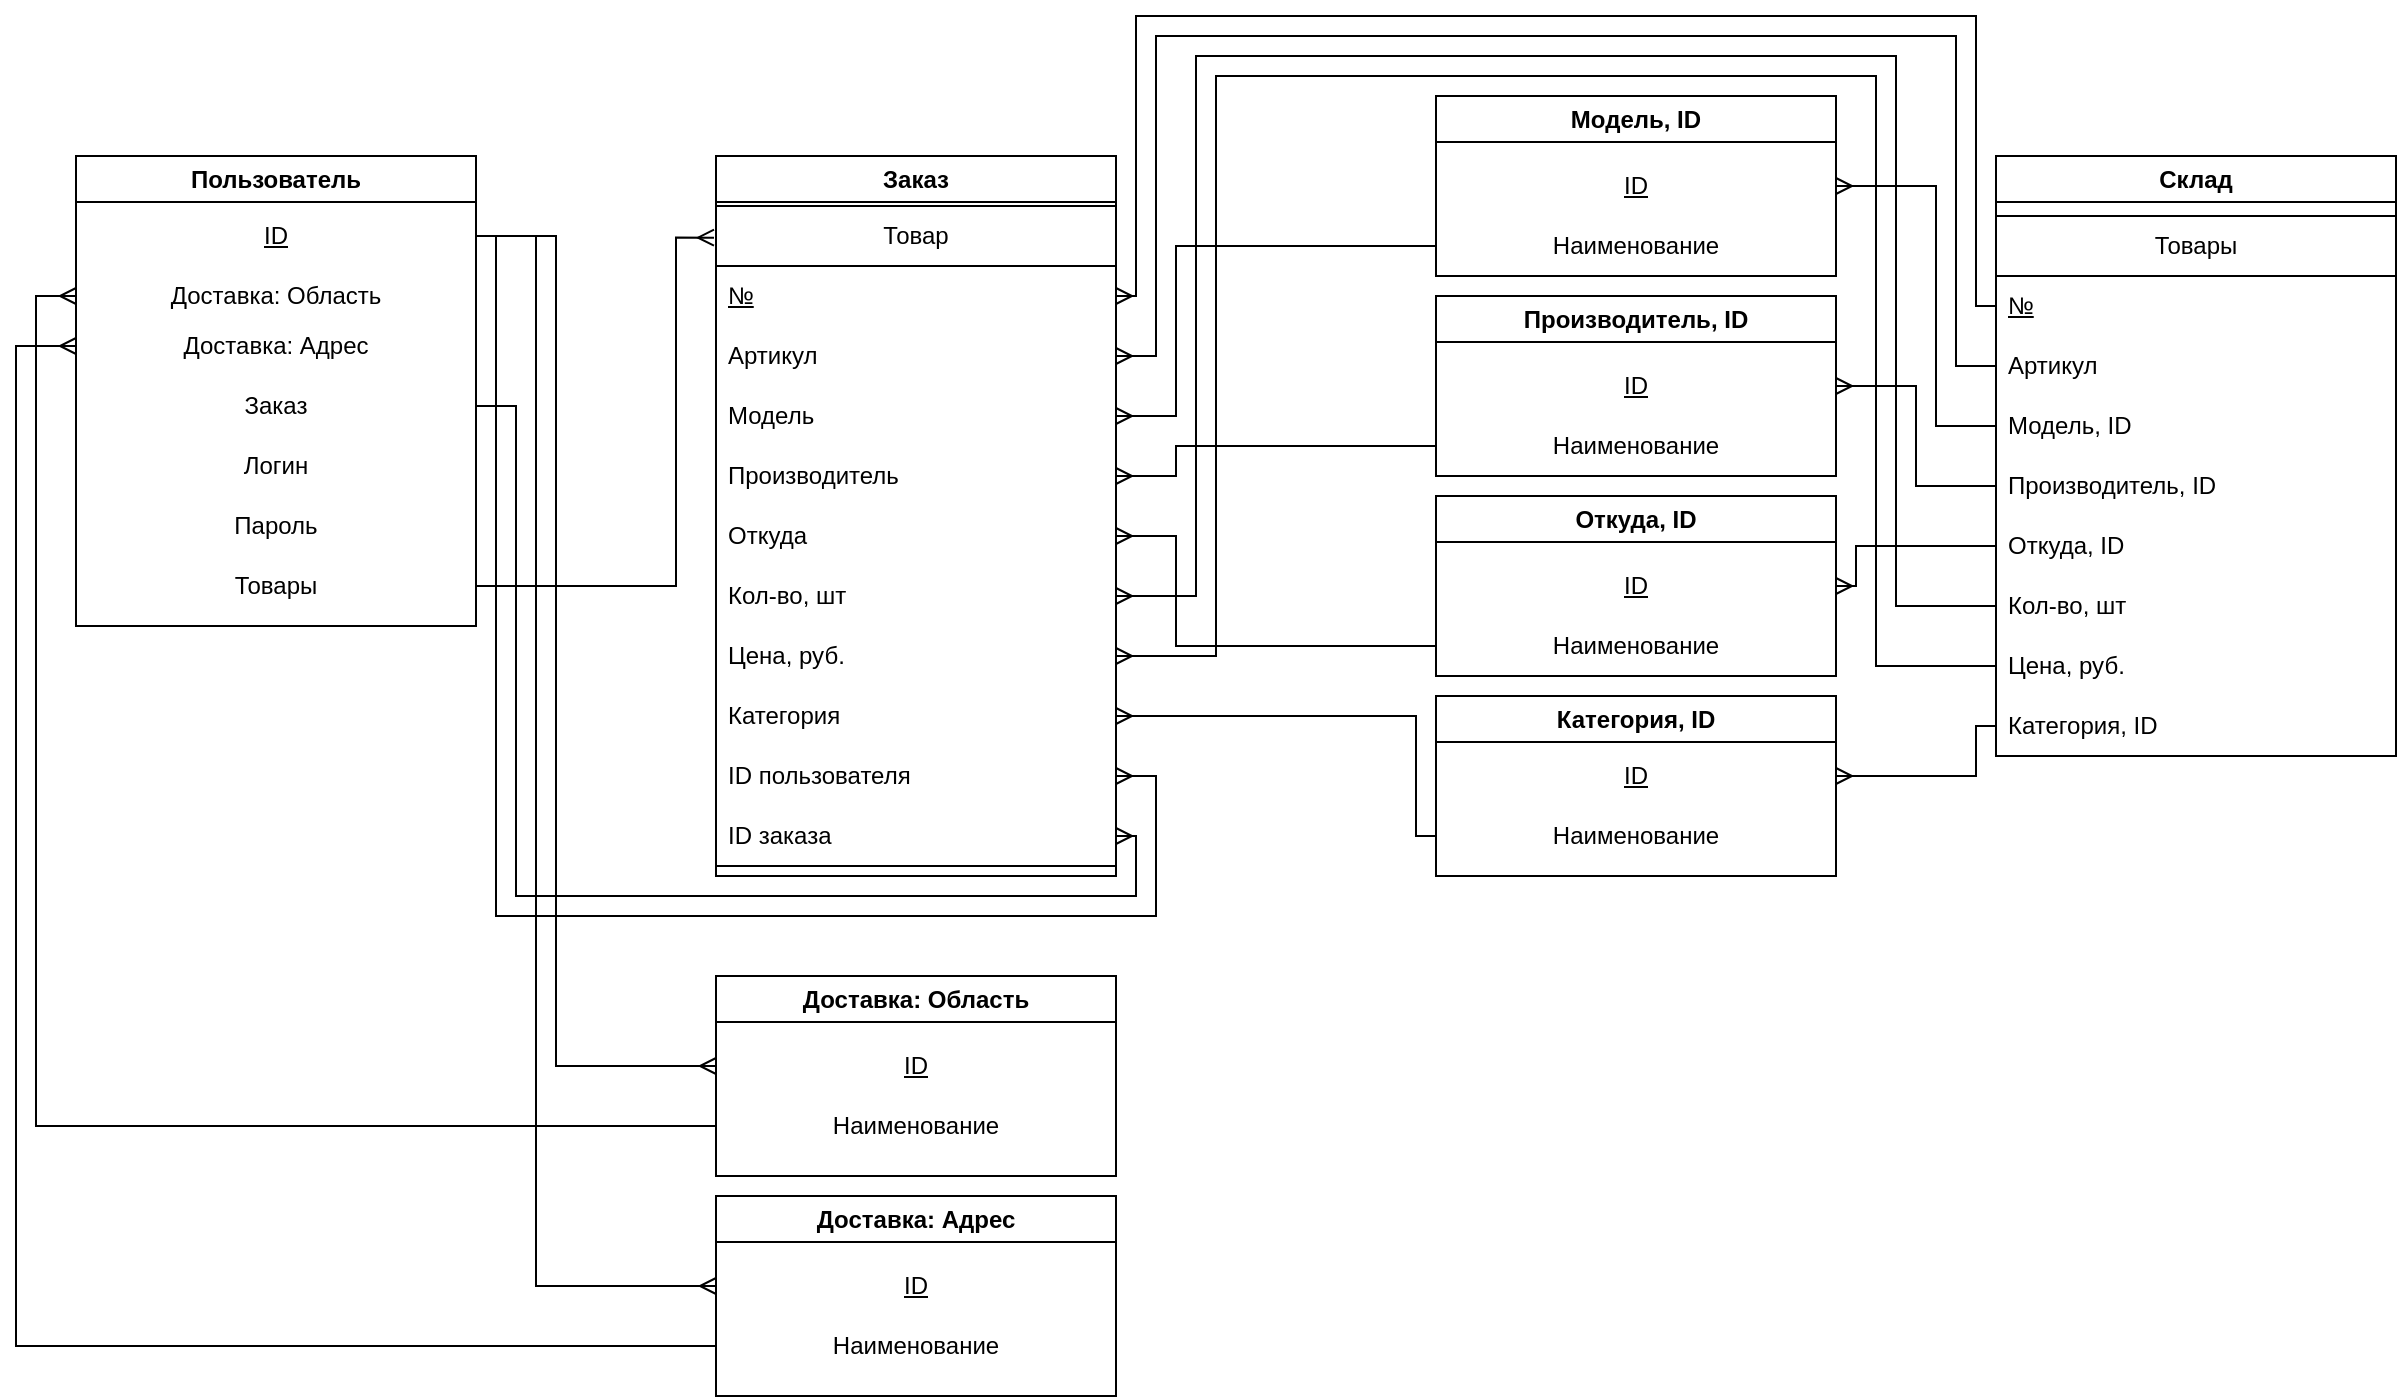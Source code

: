 <mxfile version="23.0.2" type="github">
  <diagram name="Страница — 1" id="iiY84fL7lKHI_6B-AdGC">
    <mxGraphModel dx="2843" dy="777" grid="1" gridSize="10" guides="1" tooltips="1" connect="1" arrows="1" fold="1" page="1" pageScale="1" pageWidth="1169" pageHeight="827" math="0" shadow="0">
      <root>
        <mxCell id="0" />
        <mxCell id="1" parent="0" />
        <mxCell id="8DKpkcI0aDm_iJhaxFEY-73" value="Категория, ID" style="swimlane;whiteSpace=wrap;html=1;" parent="1" vertex="1">
          <mxGeometry x="680" y="550" width="200" height="90" as="geometry" />
        </mxCell>
        <mxCell id="KrvIEaZz7qjAB-ufYDlF-17" value="&lt;u&gt;ID&lt;/u&gt;" style="text;html=1;strokeColor=none;fillColor=none;align=center;verticalAlign=middle;whiteSpace=wrap;rounded=0;" vertex="1" parent="8DKpkcI0aDm_iJhaxFEY-73">
          <mxGeometry y="25" width="200" height="30" as="geometry" />
        </mxCell>
        <mxCell id="KrvIEaZz7qjAB-ufYDlF-18" value="Наименование" style="text;html=1;strokeColor=none;fillColor=none;align=center;verticalAlign=middle;whiteSpace=wrap;rounded=0;" vertex="1" parent="8DKpkcI0aDm_iJhaxFEY-73">
          <mxGeometry y="55" width="200" height="30" as="geometry" />
        </mxCell>
        <mxCell id="8DKpkcI0aDm_iJhaxFEY-74" value="Модель, ID" style="swimlane;whiteSpace=wrap;html=1;startSize=23;" parent="1" vertex="1">
          <mxGeometry x="680" y="250" width="200" height="90" as="geometry" />
        </mxCell>
        <mxCell id="KrvIEaZz7qjAB-ufYDlF-24" value="&lt;u&gt;ID&lt;/u&gt;" style="text;html=1;strokeColor=none;fillColor=none;align=center;verticalAlign=middle;whiteSpace=wrap;rounded=0;" vertex="1" parent="8DKpkcI0aDm_iJhaxFEY-74">
          <mxGeometry y="30" width="200" height="30" as="geometry" />
        </mxCell>
        <mxCell id="KrvIEaZz7qjAB-ufYDlF-25" value="Наименование" style="text;html=1;strokeColor=none;fillColor=none;align=center;verticalAlign=middle;whiteSpace=wrap;rounded=0;" vertex="1" parent="8DKpkcI0aDm_iJhaxFEY-74">
          <mxGeometry y="60" width="200" height="30" as="geometry" />
        </mxCell>
        <mxCell id="8DKpkcI0aDm_iJhaxFEY-78" value="Производитель, ID" style="swimlane;whiteSpace=wrap;html=1;" parent="1" vertex="1">
          <mxGeometry x="680" y="350" width="200" height="90" as="geometry" />
        </mxCell>
        <mxCell id="KrvIEaZz7qjAB-ufYDlF-22" value="&lt;u&gt;ID&lt;/u&gt;" style="text;html=1;strokeColor=none;fillColor=none;align=center;verticalAlign=middle;whiteSpace=wrap;rounded=0;" vertex="1" parent="8DKpkcI0aDm_iJhaxFEY-78">
          <mxGeometry y="30" width="200" height="30" as="geometry" />
        </mxCell>
        <mxCell id="KrvIEaZz7qjAB-ufYDlF-23" value="Наименование" style="text;html=1;strokeColor=none;fillColor=none;align=center;verticalAlign=middle;whiteSpace=wrap;rounded=0;" vertex="1" parent="8DKpkcI0aDm_iJhaxFEY-78">
          <mxGeometry y="60" width="200" height="30" as="geometry" />
        </mxCell>
        <mxCell id="8DKpkcI0aDm_iJhaxFEY-80" value="Откуда, ID" style="swimlane;whiteSpace=wrap;html=1;" parent="1" vertex="1">
          <mxGeometry x="680" y="450" width="200" height="90" as="geometry" />
        </mxCell>
        <mxCell id="KrvIEaZz7qjAB-ufYDlF-20" value="&lt;u&gt;ID&lt;/u&gt;" style="text;html=1;strokeColor=none;fillColor=none;align=center;verticalAlign=middle;whiteSpace=wrap;rounded=0;" vertex="1" parent="8DKpkcI0aDm_iJhaxFEY-80">
          <mxGeometry y="30" width="200" height="30" as="geometry" />
        </mxCell>
        <mxCell id="KrvIEaZz7qjAB-ufYDlF-21" value="Наименование" style="text;html=1;strokeColor=none;fillColor=none;align=center;verticalAlign=middle;whiteSpace=wrap;rounded=0;" vertex="1" parent="8DKpkcI0aDm_iJhaxFEY-80">
          <mxGeometry y="60" width="200" height="30" as="geometry" />
        </mxCell>
        <mxCell id="8DKpkcI0aDm_iJhaxFEY-83" value="Склад" style="swimlane;whiteSpace=wrap;html=1;" parent="1" vertex="1">
          <mxGeometry x="960" y="280" width="200" height="300" as="geometry" />
        </mxCell>
        <mxCell id="8DKpkcI0aDm_iJhaxFEY-84" value="Товары" style="swimlane;fontStyle=0;childLayout=stackLayout;horizontal=1;startSize=30;horizontalStack=0;resizeParent=1;resizeParentMax=0;resizeLast=0;collapsible=1;marginBottom=0;whiteSpace=wrap;html=1;" parent="8DKpkcI0aDm_iJhaxFEY-83" vertex="1">
          <mxGeometry y="30" width="200" height="270" as="geometry" />
        </mxCell>
        <mxCell id="8DKpkcI0aDm_iJhaxFEY-85" value="&lt;u&gt;№&lt;/u&gt;" style="text;strokeColor=none;fillColor=none;align=left;verticalAlign=middle;spacingLeft=4;spacingRight=4;overflow=hidden;points=[[0,0.5],[1,0.5]];portConstraint=eastwest;rotatable=0;whiteSpace=wrap;html=1;" parent="8DKpkcI0aDm_iJhaxFEY-84" vertex="1">
          <mxGeometry y="30" width="200" height="30" as="geometry" />
        </mxCell>
        <mxCell id="8DKpkcI0aDm_iJhaxFEY-86" value="Артикул" style="text;strokeColor=none;fillColor=none;align=left;verticalAlign=middle;spacingLeft=4;spacingRight=4;overflow=hidden;points=[[0,0.5],[1,0.5]];portConstraint=eastwest;rotatable=0;whiteSpace=wrap;html=1;" parent="8DKpkcI0aDm_iJhaxFEY-84" vertex="1">
          <mxGeometry y="60" width="200" height="30" as="geometry" />
        </mxCell>
        <mxCell id="8DKpkcI0aDm_iJhaxFEY-87" value="Модель, ID" style="text;strokeColor=none;fillColor=none;align=left;verticalAlign=middle;spacingLeft=4;spacingRight=4;overflow=hidden;points=[[0,0.5],[1,0.5]];portConstraint=eastwest;rotatable=0;whiteSpace=wrap;html=1;" parent="8DKpkcI0aDm_iJhaxFEY-84" vertex="1">
          <mxGeometry y="90" width="200" height="30" as="geometry" />
        </mxCell>
        <mxCell id="8DKpkcI0aDm_iJhaxFEY-88" value="Производитель, ID" style="text;strokeColor=none;fillColor=none;align=left;verticalAlign=middle;spacingLeft=4;spacingRight=4;overflow=hidden;points=[[0,0.5],[1,0.5]];portConstraint=eastwest;rotatable=0;whiteSpace=wrap;html=1;" parent="8DKpkcI0aDm_iJhaxFEY-84" vertex="1">
          <mxGeometry y="120" width="200" height="30" as="geometry" />
        </mxCell>
        <mxCell id="8DKpkcI0aDm_iJhaxFEY-89" value="Откуда, ID" style="text;strokeColor=none;fillColor=none;align=left;verticalAlign=middle;spacingLeft=4;spacingRight=4;overflow=hidden;points=[[0,0.5],[1,0.5]];portConstraint=eastwest;rotatable=0;whiteSpace=wrap;html=1;" parent="8DKpkcI0aDm_iJhaxFEY-84" vertex="1">
          <mxGeometry y="150" width="200" height="30" as="geometry" />
        </mxCell>
        <mxCell id="8DKpkcI0aDm_iJhaxFEY-93" value="Кол-во, шт" style="text;strokeColor=none;fillColor=none;align=left;verticalAlign=middle;spacingLeft=4;spacingRight=4;overflow=hidden;points=[[0,0.5],[1,0.5]];portConstraint=eastwest;rotatable=0;whiteSpace=wrap;html=1;" parent="8DKpkcI0aDm_iJhaxFEY-84" vertex="1">
          <mxGeometry y="180" width="200" height="30" as="geometry" />
        </mxCell>
        <mxCell id="8DKpkcI0aDm_iJhaxFEY-94" value="Цена, руб." style="text;strokeColor=none;fillColor=none;align=left;verticalAlign=middle;spacingLeft=4;spacingRight=4;overflow=hidden;points=[[0,0.5],[1,0.5]];portConstraint=eastwest;rotatable=0;whiteSpace=wrap;html=1;" parent="8DKpkcI0aDm_iJhaxFEY-84" vertex="1">
          <mxGeometry y="210" width="200" height="30" as="geometry" />
        </mxCell>
        <mxCell id="8DKpkcI0aDm_iJhaxFEY-95" value="Категория, ID" style="text;strokeColor=none;fillColor=none;align=left;verticalAlign=middle;spacingLeft=4;spacingRight=4;overflow=hidden;points=[[0,0.5],[1,0.5]];portConstraint=eastwest;rotatable=0;whiteSpace=wrap;html=1;" parent="8DKpkcI0aDm_iJhaxFEY-84" vertex="1">
          <mxGeometry y="240" width="200" height="30" as="geometry" />
        </mxCell>
        <mxCell id="8DKpkcI0aDm_iJhaxFEY-111" value="Заказ" style="swimlane;whiteSpace=wrap;html=1;" parent="1" vertex="1">
          <mxGeometry x="320" y="280" width="200" height="360" as="geometry" />
        </mxCell>
        <mxCell id="8DKpkcI0aDm_iJhaxFEY-113" value="Товар" style="swimlane;fontStyle=0;childLayout=stackLayout;horizontal=1;startSize=30;horizontalStack=0;resizeParent=1;resizeParentMax=0;resizeLast=0;collapsible=1;marginBottom=0;whiteSpace=wrap;html=1;" parent="8DKpkcI0aDm_iJhaxFEY-111" vertex="1">
          <mxGeometry y="25" width="200" height="330" as="geometry" />
        </mxCell>
        <mxCell id="8DKpkcI0aDm_iJhaxFEY-114" value="&lt;u&gt;№&lt;/u&gt;" style="text;strokeColor=none;fillColor=none;align=left;verticalAlign=middle;spacingLeft=4;spacingRight=4;overflow=hidden;points=[[0,0.5],[1,0.5]];portConstraint=eastwest;rotatable=0;whiteSpace=wrap;html=1;" parent="8DKpkcI0aDm_iJhaxFEY-113" vertex="1">
          <mxGeometry y="30" width="200" height="30" as="geometry" />
        </mxCell>
        <mxCell id="8DKpkcI0aDm_iJhaxFEY-115" value="Артикул" style="text;strokeColor=none;fillColor=none;align=left;verticalAlign=middle;spacingLeft=4;spacingRight=4;overflow=hidden;points=[[0,0.5],[1,0.5]];portConstraint=eastwest;rotatable=0;whiteSpace=wrap;html=1;" parent="8DKpkcI0aDm_iJhaxFEY-113" vertex="1">
          <mxGeometry y="60" width="200" height="30" as="geometry" />
        </mxCell>
        <mxCell id="8DKpkcI0aDm_iJhaxFEY-116" value="Модель" style="text;strokeColor=none;fillColor=none;align=left;verticalAlign=middle;spacingLeft=4;spacingRight=4;overflow=hidden;points=[[0,0.5],[1,0.5]];portConstraint=eastwest;rotatable=0;whiteSpace=wrap;html=1;" parent="8DKpkcI0aDm_iJhaxFEY-113" vertex="1">
          <mxGeometry y="90" width="200" height="30" as="geometry" />
        </mxCell>
        <mxCell id="8DKpkcI0aDm_iJhaxFEY-117" value="Производитель" style="text;strokeColor=none;fillColor=none;align=left;verticalAlign=middle;spacingLeft=4;spacingRight=4;overflow=hidden;points=[[0,0.5],[1,0.5]];portConstraint=eastwest;rotatable=0;whiteSpace=wrap;html=1;" parent="8DKpkcI0aDm_iJhaxFEY-113" vertex="1">
          <mxGeometry y="120" width="200" height="30" as="geometry" />
        </mxCell>
        <mxCell id="8DKpkcI0aDm_iJhaxFEY-118" value="Откуда" style="text;strokeColor=none;fillColor=none;align=left;verticalAlign=middle;spacingLeft=4;spacingRight=4;overflow=hidden;points=[[0,0.5],[1,0.5]];portConstraint=eastwest;rotatable=0;whiteSpace=wrap;html=1;" parent="8DKpkcI0aDm_iJhaxFEY-113" vertex="1">
          <mxGeometry y="150" width="200" height="30" as="geometry" />
        </mxCell>
        <mxCell id="8DKpkcI0aDm_iJhaxFEY-121" value="Кол-во, шт" style="text;strokeColor=none;fillColor=none;align=left;verticalAlign=middle;spacingLeft=4;spacingRight=4;overflow=hidden;points=[[0,0.5],[1,0.5]];portConstraint=eastwest;rotatable=0;whiteSpace=wrap;html=1;" parent="8DKpkcI0aDm_iJhaxFEY-113" vertex="1">
          <mxGeometry y="180" width="200" height="30" as="geometry" />
        </mxCell>
        <mxCell id="8DKpkcI0aDm_iJhaxFEY-122" value="Цена, руб." style="text;strokeColor=none;fillColor=none;align=left;verticalAlign=middle;spacingLeft=4;spacingRight=4;overflow=hidden;points=[[0,0.5],[1,0.5]];portConstraint=eastwest;rotatable=0;whiteSpace=wrap;html=1;" parent="8DKpkcI0aDm_iJhaxFEY-113" vertex="1">
          <mxGeometry y="210" width="200" height="30" as="geometry" />
        </mxCell>
        <mxCell id="8DKpkcI0aDm_iJhaxFEY-123" value="Категория" style="text;strokeColor=none;fillColor=none;align=left;verticalAlign=middle;spacingLeft=4;spacingRight=4;overflow=hidden;points=[[0,0.5],[1,0.5]];portConstraint=eastwest;rotatable=0;whiteSpace=wrap;html=1;" parent="8DKpkcI0aDm_iJhaxFEY-113" vertex="1">
          <mxGeometry y="240" width="200" height="30" as="geometry" />
        </mxCell>
        <mxCell id="KrvIEaZz7qjAB-ufYDlF-26" value="ID пользователя" style="text;strokeColor=none;fillColor=none;align=left;verticalAlign=middle;spacingLeft=4;spacingRight=4;overflow=hidden;points=[[0,0.5],[1,0.5]];portConstraint=eastwest;rotatable=0;whiteSpace=wrap;html=1;" vertex="1" parent="8DKpkcI0aDm_iJhaxFEY-113">
          <mxGeometry y="270" width="200" height="30" as="geometry" />
        </mxCell>
        <mxCell id="KrvIEaZz7qjAB-ufYDlF-63" value="ID заказа" style="text;strokeColor=none;fillColor=none;align=left;verticalAlign=middle;spacingLeft=4;spacingRight=4;overflow=hidden;points=[[0,0.5],[1,0.5]];portConstraint=eastwest;rotatable=0;whiteSpace=wrap;html=1;" vertex="1" parent="8DKpkcI0aDm_iJhaxFEY-113">
          <mxGeometry y="300" width="200" height="30" as="geometry" />
        </mxCell>
        <mxCell id="KrvIEaZz7qjAB-ufYDlF-37" value="" style="edgeStyle=orthogonalEdgeStyle;fontSize=12;html=1;endArrow=ERmany;rounded=0;exitX=0;exitY=0.5;exitDx=0;exitDy=0;entryX=1;entryY=0.5;entryDx=0;entryDy=0;" edge="1" parent="1" source="8DKpkcI0aDm_iJhaxFEY-85" target="8DKpkcI0aDm_iJhaxFEY-114">
          <mxGeometry width="100" height="100" relative="1" as="geometry">
            <mxPoint x="950" y="760" as="sourcePoint" />
            <mxPoint x="1050" y="660" as="targetPoint" />
            <Array as="points">
              <mxPoint x="950" y="355" />
              <mxPoint x="950" y="210" />
              <mxPoint x="530" y="210" />
              <mxPoint x="530" y="350" />
            </Array>
          </mxGeometry>
        </mxCell>
        <mxCell id="KrvIEaZz7qjAB-ufYDlF-38" value="" style="edgeStyle=orthogonalEdgeStyle;fontSize=12;html=1;endArrow=ERmany;rounded=0;exitX=0;exitY=0.5;exitDx=0;exitDy=0;entryX=1;entryY=0.5;entryDx=0;entryDy=0;" edge="1" parent="1" source="8DKpkcI0aDm_iJhaxFEY-86" target="8DKpkcI0aDm_iJhaxFEY-115">
          <mxGeometry width="100" height="100" relative="1" as="geometry">
            <mxPoint x="920" y="720" as="sourcePoint" />
            <mxPoint x="1020" y="620" as="targetPoint" />
            <Array as="points">
              <mxPoint x="940" y="385" />
              <mxPoint x="940" y="220" />
              <mxPoint x="540" y="220" />
              <mxPoint x="540" y="380" />
            </Array>
          </mxGeometry>
        </mxCell>
        <mxCell id="KrvIEaZz7qjAB-ufYDlF-39" value="" style="edgeStyle=orthogonalEdgeStyle;fontSize=12;html=1;endArrow=ERmany;rounded=0;entryX=1;entryY=0.5;entryDx=0;entryDy=0;exitX=0;exitY=0.5;exitDx=0;exitDy=0;" edge="1" parent="1" source="KrvIEaZz7qjAB-ufYDlF-25" target="8DKpkcI0aDm_iJhaxFEY-116">
          <mxGeometry width="100" height="100" relative="1" as="geometry">
            <mxPoint x="950" y="770" as="sourcePoint" />
            <mxPoint x="1050" y="670" as="targetPoint" />
            <Array as="points">
              <mxPoint x="550" y="325" />
              <mxPoint x="550" y="410" />
            </Array>
          </mxGeometry>
        </mxCell>
        <mxCell id="KrvIEaZz7qjAB-ufYDlF-40" value="" style="edgeStyle=orthogonalEdgeStyle;fontSize=12;html=1;endArrow=ERmany;rounded=0;entryX=1;entryY=0.5;entryDx=0;entryDy=0;exitX=0;exitY=0.5;exitDx=0;exitDy=0;" edge="1" parent="1" source="KrvIEaZz7qjAB-ufYDlF-23" target="8DKpkcI0aDm_iJhaxFEY-117">
          <mxGeometry width="100" height="100" relative="1" as="geometry">
            <mxPoint x="640" y="440" as="sourcePoint" />
            <mxPoint x="640" y="520" as="targetPoint" />
            <Array as="points">
              <mxPoint x="550" y="425" />
              <mxPoint x="550" y="440" />
            </Array>
          </mxGeometry>
        </mxCell>
        <mxCell id="KrvIEaZz7qjAB-ufYDlF-41" value="" style="edgeStyle=orthogonalEdgeStyle;fontSize=12;html=1;endArrow=ERmany;rounded=0;entryX=1;entryY=0.5;entryDx=0;entryDy=0;exitX=0;exitY=0.5;exitDx=0;exitDy=0;" edge="1" parent="1" source="KrvIEaZz7qjAB-ufYDlF-21" target="8DKpkcI0aDm_iJhaxFEY-118">
          <mxGeometry width="100" height="100" relative="1" as="geometry">
            <mxPoint x="550" y="700" as="sourcePoint" />
            <mxPoint x="650" y="600" as="targetPoint" />
            <Array as="points">
              <mxPoint x="550" y="525" />
              <mxPoint x="550" y="470" />
            </Array>
          </mxGeometry>
        </mxCell>
        <mxCell id="KrvIEaZz7qjAB-ufYDlF-42" value="" style="edgeStyle=orthogonalEdgeStyle;fontSize=12;html=1;endArrow=ERmany;rounded=0;entryX=1;entryY=0.5;entryDx=0;entryDy=0;exitX=0;exitY=0.5;exitDx=0;exitDy=0;" edge="1" parent="1" source="KrvIEaZz7qjAB-ufYDlF-18" target="8DKpkcI0aDm_iJhaxFEY-123">
          <mxGeometry width="100" height="100" relative="1" as="geometry">
            <mxPoint x="530" y="720" as="sourcePoint" />
            <mxPoint x="630" y="620" as="targetPoint" />
            <Array as="points">
              <mxPoint x="670" y="620" />
              <mxPoint x="670" y="560" />
            </Array>
          </mxGeometry>
        </mxCell>
        <mxCell id="KrvIEaZz7qjAB-ufYDlF-43" value="" style="edgeStyle=orthogonalEdgeStyle;fontSize=12;html=1;endArrow=ERmany;rounded=0;entryX=1;entryY=0.5;entryDx=0;entryDy=0;exitX=0;exitY=0.5;exitDx=0;exitDy=0;" edge="1" parent="1" source="8DKpkcI0aDm_iJhaxFEY-87" target="KrvIEaZz7qjAB-ufYDlF-24">
          <mxGeometry width="100" height="100" relative="1" as="geometry">
            <mxPoint x="770" y="790" as="sourcePoint" />
            <mxPoint x="870" y="690" as="targetPoint" />
            <Array as="points">
              <mxPoint x="930" y="415" />
              <mxPoint x="930" y="295" />
            </Array>
          </mxGeometry>
        </mxCell>
        <mxCell id="KrvIEaZz7qjAB-ufYDlF-44" value="" style="edgeStyle=orthogonalEdgeStyle;fontSize=12;html=1;endArrow=ERmany;rounded=0;entryX=1;entryY=0.5;entryDx=0;entryDy=0;exitX=0;exitY=0.5;exitDx=0;exitDy=0;" edge="1" parent="1" source="8DKpkcI0aDm_iJhaxFEY-88" target="KrvIEaZz7qjAB-ufYDlF-22">
          <mxGeometry width="100" height="100" relative="1" as="geometry">
            <mxPoint x="780" y="790" as="sourcePoint" />
            <mxPoint x="880" y="690" as="targetPoint" />
          </mxGeometry>
        </mxCell>
        <mxCell id="KrvIEaZz7qjAB-ufYDlF-45" value="" style="edgeStyle=orthogonalEdgeStyle;fontSize=12;html=1;endArrow=ERmany;rounded=0;entryX=1;entryY=0.5;entryDx=0;entryDy=0;exitX=0;exitY=0.5;exitDx=0;exitDy=0;" edge="1" parent="1" source="8DKpkcI0aDm_iJhaxFEY-89" target="KrvIEaZz7qjAB-ufYDlF-20">
          <mxGeometry width="100" height="100" relative="1" as="geometry">
            <mxPoint x="870" y="760" as="sourcePoint" />
            <mxPoint x="970" y="660" as="targetPoint" />
            <Array as="points">
              <mxPoint x="890" y="475" />
              <mxPoint x="890" y="495" />
            </Array>
          </mxGeometry>
        </mxCell>
        <mxCell id="KrvIEaZz7qjAB-ufYDlF-46" value="" style="edgeStyle=orthogonalEdgeStyle;fontSize=12;html=1;endArrow=ERmany;rounded=0;entryX=1;entryY=0.5;entryDx=0;entryDy=0;exitX=0;exitY=0.5;exitDx=0;exitDy=0;" edge="1" parent="1" source="8DKpkcI0aDm_iJhaxFEY-95" target="KrvIEaZz7qjAB-ufYDlF-17">
          <mxGeometry width="100" height="100" relative="1" as="geometry">
            <mxPoint x="870" y="780" as="sourcePoint" />
            <mxPoint x="970" y="680" as="targetPoint" />
            <Array as="points">
              <mxPoint x="950" y="565" />
              <mxPoint x="950" y="590" />
            </Array>
          </mxGeometry>
        </mxCell>
        <mxCell id="KrvIEaZz7qjAB-ufYDlF-47" value="" style="edgeStyle=orthogonalEdgeStyle;fontSize=12;html=1;endArrow=ERmany;rounded=0;entryX=1;entryY=0.5;entryDx=0;entryDy=0;exitX=0;exitY=0.5;exitDx=0;exitDy=0;" edge="1" parent="1" source="8DKpkcI0aDm_iJhaxFEY-93" target="8DKpkcI0aDm_iJhaxFEY-121">
          <mxGeometry width="100" height="100" relative="1" as="geometry">
            <mxPoint x="850" y="760" as="sourcePoint" />
            <mxPoint x="950" y="660" as="targetPoint" />
            <Array as="points">
              <mxPoint x="910" y="505" />
              <mxPoint x="910" y="230" />
              <mxPoint x="560" y="230" />
              <mxPoint x="560" y="500" />
            </Array>
          </mxGeometry>
        </mxCell>
        <mxCell id="KrvIEaZz7qjAB-ufYDlF-48" value="" style="edgeStyle=orthogonalEdgeStyle;fontSize=12;html=1;endArrow=ERmany;rounded=0;exitX=0;exitY=0.5;exitDx=0;exitDy=0;entryX=1;entryY=0.5;entryDx=0;entryDy=0;" edge="1" parent="1" source="8DKpkcI0aDm_iJhaxFEY-94" target="8DKpkcI0aDm_iJhaxFEY-122">
          <mxGeometry width="100" height="100" relative="1" as="geometry">
            <mxPoint x="730" y="790" as="sourcePoint" />
            <mxPoint x="830" y="690" as="targetPoint" />
            <Array as="points">
              <mxPoint x="900" y="535" />
              <mxPoint x="900" y="240" />
              <mxPoint x="570" y="240" />
              <mxPoint x="570" y="530" />
            </Array>
          </mxGeometry>
        </mxCell>
        <mxCell id="KrvIEaZz7qjAB-ufYDlF-49" value="Пользователь" style="swimlane;whiteSpace=wrap;html=1;" vertex="1" parent="1">
          <mxGeometry y="280" width="200" height="235" as="geometry" />
        </mxCell>
        <mxCell id="KrvIEaZz7qjAB-ufYDlF-55" value="&lt;u&gt;ID&lt;/u&gt;" style="text;html=1;strokeColor=none;fillColor=none;align=center;verticalAlign=middle;whiteSpace=wrap;rounded=0;" vertex="1" parent="KrvIEaZz7qjAB-ufYDlF-49">
          <mxGeometry y="25" width="200" height="30" as="geometry" />
        </mxCell>
        <mxCell id="KrvIEaZz7qjAB-ufYDlF-56" value="Доставка: Область" style="text;html=1;strokeColor=none;fillColor=none;align=center;verticalAlign=middle;whiteSpace=wrap;rounded=0;" vertex="1" parent="KrvIEaZz7qjAB-ufYDlF-49">
          <mxGeometry y="55" width="200" height="30" as="geometry" />
        </mxCell>
        <mxCell id="KrvIEaZz7qjAB-ufYDlF-57" value="Доставка: Адрес" style="text;html=1;strokeColor=none;fillColor=none;align=center;verticalAlign=middle;whiteSpace=wrap;rounded=0;" vertex="1" parent="KrvIEaZz7qjAB-ufYDlF-49">
          <mxGeometry y="80" width="200" height="30" as="geometry" />
        </mxCell>
        <mxCell id="KrvIEaZz7qjAB-ufYDlF-58" value="Заказ" style="text;html=1;strokeColor=none;fillColor=none;align=center;verticalAlign=middle;whiteSpace=wrap;rounded=0;" vertex="1" parent="KrvIEaZz7qjAB-ufYDlF-49">
          <mxGeometry y="110" width="200" height="30" as="geometry" />
        </mxCell>
        <mxCell id="KrvIEaZz7qjAB-ufYDlF-59" value="Логин" style="text;html=1;strokeColor=none;fillColor=none;align=center;verticalAlign=middle;whiteSpace=wrap;rounded=0;" vertex="1" parent="KrvIEaZz7qjAB-ufYDlF-49">
          <mxGeometry y="140" width="200" height="30" as="geometry" />
        </mxCell>
        <mxCell id="KrvIEaZz7qjAB-ufYDlF-60" value="Пароль" style="text;html=1;strokeColor=none;fillColor=none;align=center;verticalAlign=middle;whiteSpace=wrap;rounded=0;" vertex="1" parent="KrvIEaZz7qjAB-ufYDlF-49">
          <mxGeometry y="170" width="200" height="30" as="geometry" />
        </mxCell>
        <mxCell id="KrvIEaZz7qjAB-ufYDlF-72" value="Товары" style="text;html=1;strokeColor=none;fillColor=none;align=center;verticalAlign=middle;whiteSpace=wrap;rounded=0;" vertex="1" parent="KrvIEaZz7qjAB-ufYDlF-49">
          <mxGeometry y="200" width="200" height="30" as="geometry" />
        </mxCell>
        <mxCell id="KrvIEaZz7qjAB-ufYDlF-61" value="" style="edgeStyle=orthogonalEdgeStyle;fontSize=12;html=1;endArrow=ERmany;rounded=0;exitX=1;exitY=0.5;exitDx=0;exitDy=0;entryX=1;entryY=0.5;entryDx=0;entryDy=0;" edge="1" parent="1" source="KrvIEaZz7qjAB-ufYDlF-55" target="KrvIEaZz7qjAB-ufYDlF-26">
          <mxGeometry width="100" height="100" relative="1" as="geometry">
            <mxPoint x="150" y="680" as="sourcePoint" />
            <mxPoint x="250" y="580" as="targetPoint" />
            <Array as="points">
              <mxPoint x="210" y="320" />
              <mxPoint x="210" y="660" />
              <mxPoint x="540" y="660" />
              <mxPoint x="540" y="590" />
            </Array>
          </mxGeometry>
        </mxCell>
        <mxCell id="KrvIEaZz7qjAB-ufYDlF-64" value="" style="edgeStyle=orthogonalEdgeStyle;fontSize=12;html=1;endArrow=ERmany;rounded=0;exitX=1;exitY=0.5;exitDx=0;exitDy=0;entryX=1;entryY=0.5;entryDx=0;entryDy=0;" edge="1" parent="1" source="KrvIEaZz7qjAB-ufYDlF-58" target="KrvIEaZz7qjAB-ufYDlF-63">
          <mxGeometry width="100" height="100" relative="1" as="geometry">
            <mxPoint x="50" y="650" as="sourcePoint" />
            <mxPoint x="150" y="550" as="targetPoint" />
            <Array as="points">
              <mxPoint x="220" y="405" />
              <mxPoint x="220" y="650" />
              <mxPoint x="530" y="650" />
              <mxPoint x="530" y="620" />
            </Array>
          </mxGeometry>
        </mxCell>
        <mxCell id="KrvIEaZz7qjAB-ufYDlF-65" value="Доставка: Область" style="swimlane;whiteSpace=wrap;html=1;" vertex="1" parent="1">
          <mxGeometry x="320" y="690" width="200" height="100" as="geometry" />
        </mxCell>
        <mxCell id="KrvIEaZz7qjAB-ufYDlF-67" value="&lt;u&gt;ID&lt;/u&gt;" style="text;html=1;strokeColor=none;fillColor=none;align=center;verticalAlign=middle;whiteSpace=wrap;rounded=0;" vertex="1" parent="KrvIEaZz7qjAB-ufYDlF-65">
          <mxGeometry y="30" width="200" height="30" as="geometry" />
        </mxCell>
        <mxCell id="KrvIEaZz7qjAB-ufYDlF-68" value="Наименование" style="text;html=1;strokeColor=none;fillColor=none;align=center;verticalAlign=middle;whiteSpace=wrap;rounded=0;" vertex="1" parent="KrvIEaZz7qjAB-ufYDlF-65">
          <mxGeometry y="60" width="200" height="30" as="geometry" />
        </mxCell>
        <mxCell id="KrvIEaZz7qjAB-ufYDlF-69" value="Доставка: Адрес" style="swimlane;whiteSpace=wrap;html=1;" vertex="1" parent="1">
          <mxGeometry x="320" y="800" width="200" height="100" as="geometry" />
        </mxCell>
        <mxCell id="KrvIEaZz7qjAB-ufYDlF-70" value="&lt;u&gt;ID&lt;/u&gt;" style="text;html=1;strokeColor=none;fillColor=none;align=center;verticalAlign=middle;whiteSpace=wrap;rounded=0;" vertex="1" parent="KrvIEaZz7qjAB-ufYDlF-69">
          <mxGeometry y="30" width="200" height="30" as="geometry" />
        </mxCell>
        <mxCell id="KrvIEaZz7qjAB-ufYDlF-71" value="Наименование" style="text;html=1;strokeColor=none;fillColor=none;align=center;verticalAlign=middle;whiteSpace=wrap;rounded=0;" vertex="1" parent="KrvIEaZz7qjAB-ufYDlF-69">
          <mxGeometry y="60" width="200" height="30" as="geometry" />
        </mxCell>
        <mxCell id="KrvIEaZz7qjAB-ufYDlF-73" value="" style="edgeStyle=orthogonalEdgeStyle;fontSize=12;html=1;endArrow=ERmany;rounded=0;exitX=1;exitY=0.5;exitDx=0;exitDy=0;entryX=-0.005;entryY=0.048;entryDx=0;entryDy=0;entryPerimeter=0;" edge="1" parent="1" source="KrvIEaZz7qjAB-ufYDlF-72" target="8DKpkcI0aDm_iJhaxFEY-113">
          <mxGeometry width="100" height="100" relative="1" as="geometry">
            <mxPoint x="80" y="660" as="sourcePoint" />
            <mxPoint x="180" y="560" as="targetPoint" />
            <Array as="points">
              <mxPoint x="300" y="495" />
              <mxPoint x="300" y="321" />
            </Array>
          </mxGeometry>
        </mxCell>
        <mxCell id="KrvIEaZz7qjAB-ufYDlF-75" value="" style="edgeStyle=orthogonalEdgeStyle;fontSize=12;html=1;endArrow=ERmany;rounded=0;exitX=1;exitY=0.5;exitDx=0;exitDy=0;entryX=0;entryY=0.5;entryDx=0;entryDy=0;" edge="1" parent="1" source="KrvIEaZz7qjAB-ufYDlF-55" target="KrvIEaZz7qjAB-ufYDlF-67">
          <mxGeometry width="100" height="100" relative="1" as="geometry">
            <mxPoint x="70" y="740" as="sourcePoint" />
            <mxPoint x="170" y="640" as="targetPoint" />
            <Array as="points">
              <mxPoint x="240" y="320" />
              <mxPoint x="240" y="735" />
            </Array>
          </mxGeometry>
        </mxCell>
        <mxCell id="KrvIEaZz7qjAB-ufYDlF-76" value="" style="edgeStyle=orthogonalEdgeStyle;fontSize=12;html=1;endArrow=ERmany;rounded=0;exitX=1;exitY=0.5;exitDx=0;exitDy=0;entryX=0;entryY=0.5;entryDx=0;entryDy=0;" edge="1" parent="1" source="KrvIEaZz7qjAB-ufYDlF-55" target="KrvIEaZz7qjAB-ufYDlF-70">
          <mxGeometry width="100" height="100" relative="1" as="geometry">
            <mxPoint x="70" y="750" as="sourcePoint" />
            <mxPoint x="170" y="650" as="targetPoint" />
            <Array as="points">
              <mxPoint x="230" y="320" />
              <mxPoint x="230" y="845" />
            </Array>
          </mxGeometry>
        </mxCell>
        <mxCell id="KrvIEaZz7qjAB-ufYDlF-77" value="" style="edgeStyle=orthogonalEdgeStyle;fontSize=12;html=1;endArrow=ERmany;rounded=0;exitX=0;exitY=0.5;exitDx=0;exitDy=0;entryX=0;entryY=0.5;entryDx=0;entryDy=0;" edge="1" parent="1" source="KrvIEaZz7qjAB-ufYDlF-68" target="KrvIEaZz7qjAB-ufYDlF-56">
          <mxGeometry width="100" height="100" relative="1" as="geometry">
            <mxPoint x="-230" y="980" as="sourcePoint" />
            <mxPoint x="-130" y="880" as="targetPoint" />
            <Array as="points">
              <mxPoint x="-20" y="765" />
              <mxPoint x="-20" y="350" />
            </Array>
          </mxGeometry>
        </mxCell>
        <mxCell id="KrvIEaZz7qjAB-ufYDlF-78" value="" style="edgeStyle=orthogonalEdgeStyle;fontSize=12;html=1;endArrow=ERmany;rounded=0;entryX=0;entryY=0.5;entryDx=0;entryDy=0;exitX=0;exitY=0.5;exitDx=0;exitDy=0;" edge="1" parent="1" source="KrvIEaZz7qjAB-ufYDlF-71" target="KrvIEaZz7qjAB-ufYDlF-57">
          <mxGeometry width="100" height="100" relative="1" as="geometry">
            <mxPoint x="20" y="910" as="sourcePoint" />
            <mxPoint x="120" y="810" as="targetPoint" />
            <Array as="points">
              <mxPoint x="-30" y="875" />
              <mxPoint x="-30" y="375" />
            </Array>
          </mxGeometry>
        </mxCell>
      </root>
    </mxGraphModel>
  </diagram>
</mxfile>
